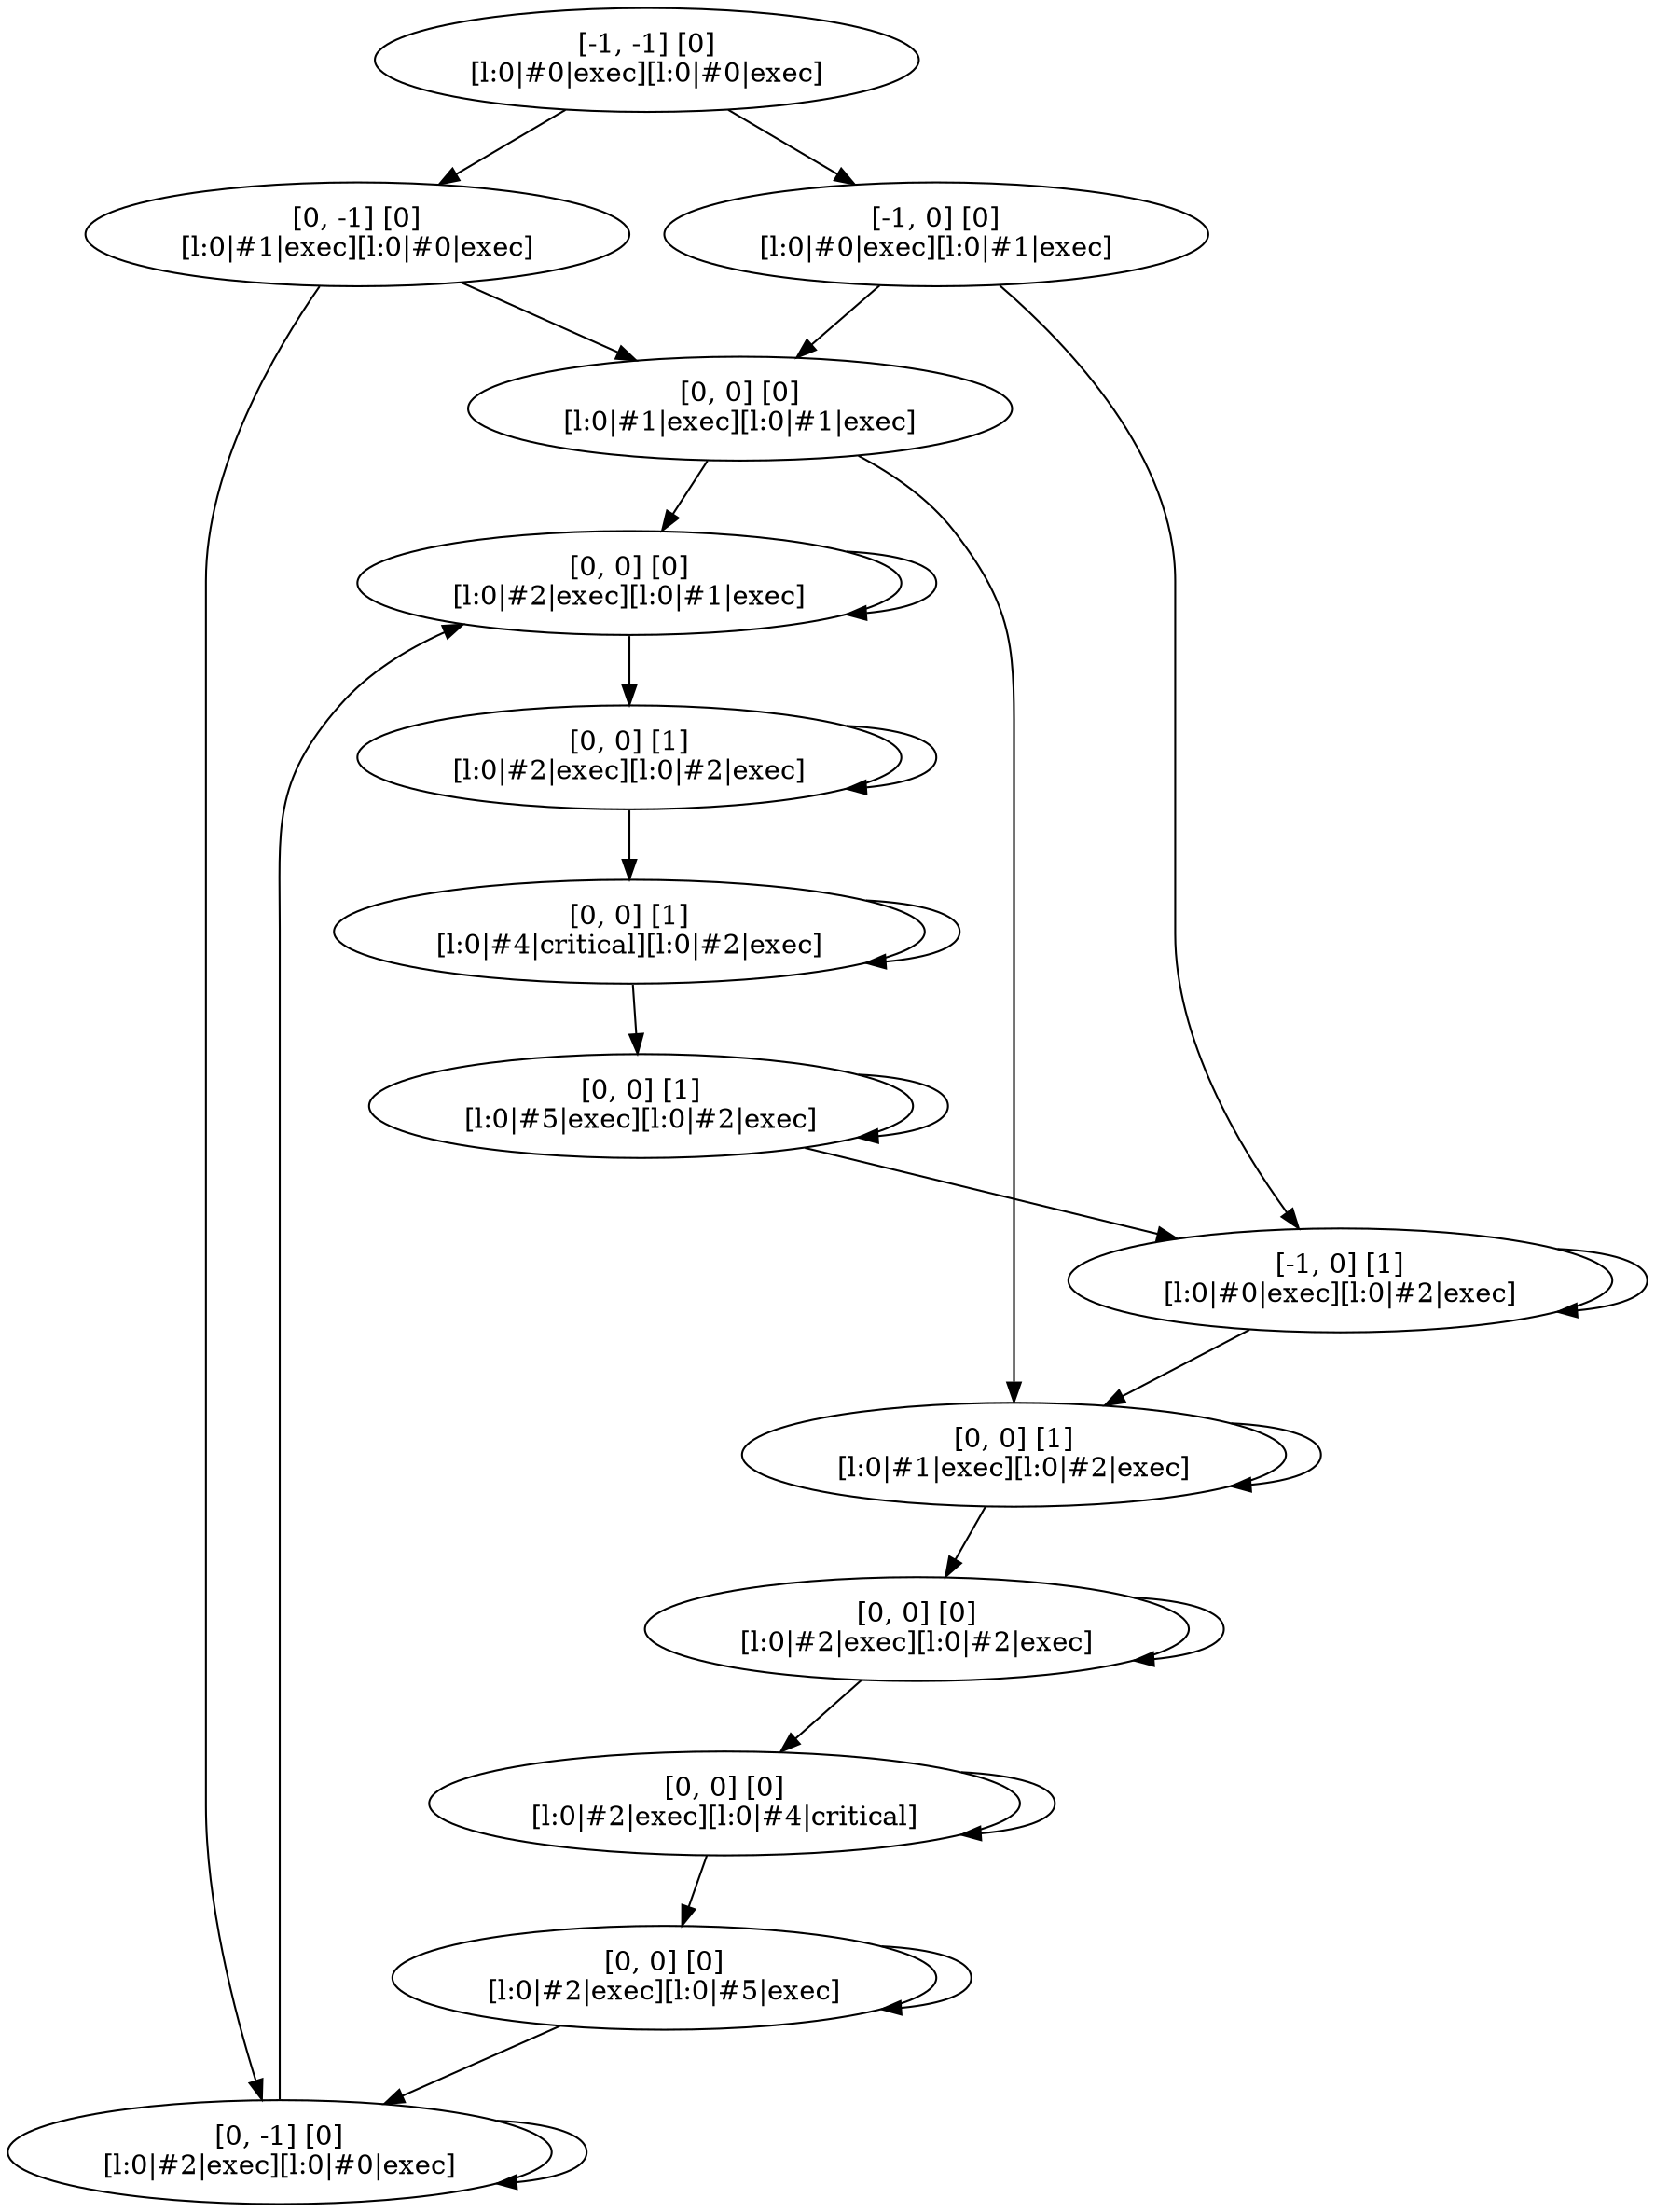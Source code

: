 digraph G {
0 [label="[-1, -1] [0]\n[l:0|#0|exec][l:0|#0|exec]"]
1 [label="[0, -1] [0]\n[l:0|#1|exec][l:0|#0|exec]"]
4 [label="[0, 0] [0]\n[l:0|#1|exec][l:0|#1|exec]"]
2 [label="[-1, 0] [0]\n[l:0|#0|exec][l:0|#1|exec]"]
3 [label="[0, -1] [0]\n[l:0|#2|exec][l:0|#0|exec]"]
6 [label="[-1, 0] [1]\n[l:0|#0|exec][l:0|#2|exec]"]
8 [label="[0, 0] [0]\n[l:0|#2|exec][l:0|#1|exec]"]
10 [label="[0, 0] [1]\n[l:0|#1|exec][l:0|#2|exec]"]
14 [label="[0, 0] [1]\n[l:0|#2|exec][l:0|#2|exec]"]
15 [label="[0, 0] [0]\n[l:0|#2|exec][l:0|#2|exec]"]
17 [label="[0, 0] [1]\n[l:0|#4|critical][l:0|#2|exec]"]
20 [label="[0, 0] [0]\n[l:0|#2|exec][l:0|#4|critical]"]
21 [label="[0, 0] [1]\n[l:0|#5|exec][l:0|#2|exec]"]
24 [label="[0, 0] [0]\n[l:0|#2|exec][l:0|#5|exec]"]
0 -> 1
0 -> 2
1 -> 3
1 -> 4
2 -> 4
2 -> 6
3 -> 3
3 -> 8
4 -> 8
4 -> 10
6 -> 10
6 -> 6
8 -> 8
8 -> 14
10 -> 15
10 -> 10
14 -> 17
14 -> 14
15 -> 15
15 -> 20
17 -> 21
17 -> 17
20 -> 20
20 -> 24
21 -> 6
21 -> 21
24 -> 24
24 -> 3

}